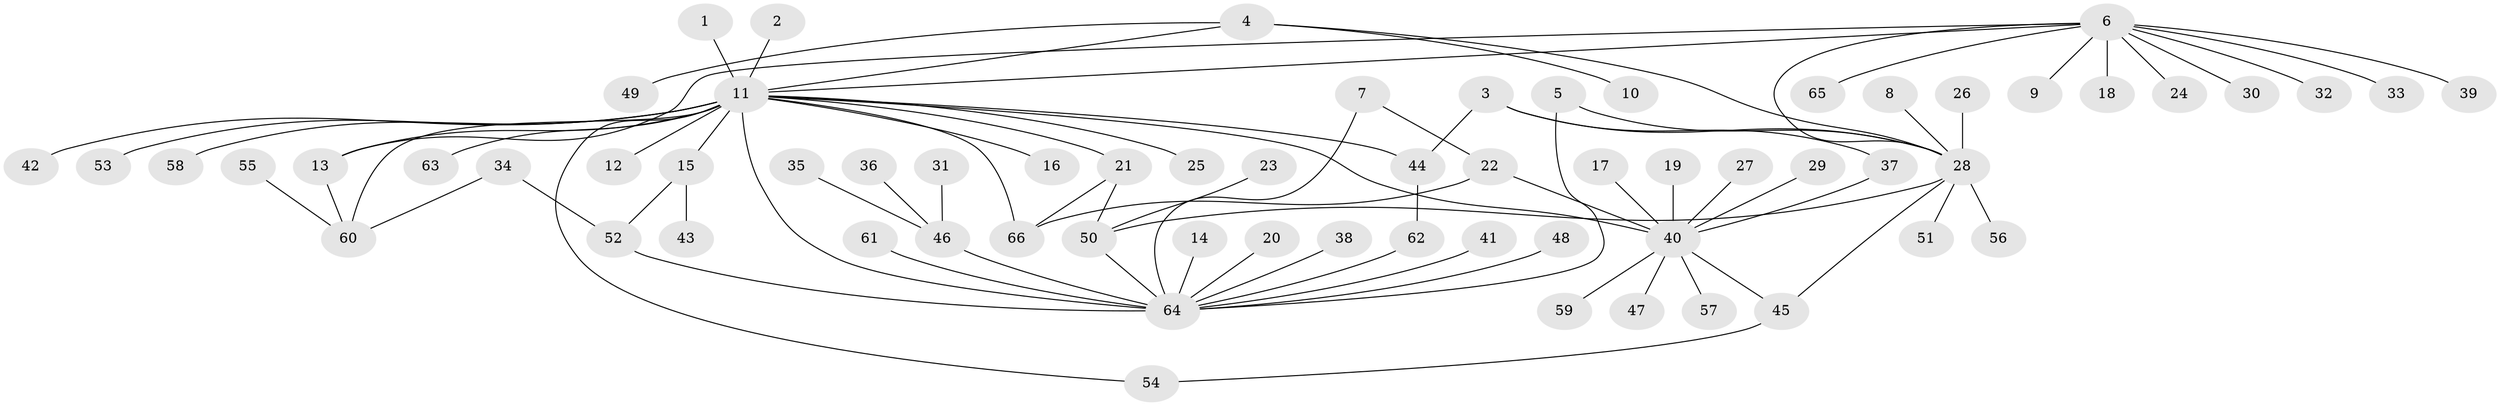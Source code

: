 // original degree distribution, {22: 0.009174311926605505, 1: 0.6146788990825688, 6: 0.027522935779816515, 17: 0.009174311926605505, 3: 0.11926605504587157, 4: 0.03669724770642202, 2: 0.14678899082568808, 12: 0.027522935779816515, 5: 0.009174311926605505}
// Generated by graph-tools (version 1.1) at 2025/36/03/04/25 23:36:55]
// undirected, 66 vertices, 81 edges
graph export_dot {
  node [color=gray90,style=filled];
  1;
  2;
  3;
  4;
  5;
  6;
  7;
  8;
  9;
  10;
  11;
  12;
  13;
  14;
  15;
  16;
  17;
  18;
  19;
  20;
  21;
  22;
  23;
  24;
  25;
  26;
  27;
  28;
  29;
  30;
  31;
  32;
  33;
  34;
  35;
  36;
  37;
  38;
  39;
  40;
  41;
  42;
  43;
  44;
  45;
  46;
  47;
  48;
  49;
  50;
  51;
  52;
  53;
  54;
  55;
  56;
  57;
  58;
  59;
  60;
  61;
  62;
  63;
  64;
  65;
  66;
  1 -- 11 [weight=1.0];
  2 -- 11 [weight=1.0];
  3 -- 28 [weight=1.0];
  3 -- 37 [weight=1.0];
  3 -- 44 [weight=1.0];
  4 -- 10 [weight=1.0];
  4 -- 11 [weight=1.0];
  4 -- 28 [weight=1.0];
  4 -- 49 [weight=1.0];
  5 -- 28 [weight=1.0];
  5 -- 64 [weight=1.0];
  6 -- 9 [weight=1.0];
  6 -- 11 [weight=1.0];
  6 -- 13 [weight=1.0];
  6 -- 18 [weight=1.0];
  6 -- 24 [weight=1.0];
  6 -- 28 [weight=1.0];
  6 -- 30 [weight=1.0];
  6 -- 32 [weight=1.0];
  6 -- 33 [weight=1.0];
  6 -- 39 [weight=1.0];
  6 -- 65 [weight=1.0];
  7 -- 22 [weight=1.0];
  7 -- 64 [weight=1.0];
  8 -- 28 [weight=1.0];
  11 -- 12 [weight=1.0];
  11 -- 13 [weight=1.0];
  11 -- 15 [weight=1.0];
  11 -- 16 [weight=1.0];
  11 -- 21 [weight=1.0];
  11 -- 25 [weight=1.0];
  11 -- 40 [weight=1.0];
  11 -- 42 [weight=1.0];
  11 -- 44 [weight=1.0];
  11 -- 53 [weight=1.0];
  11 -- 54 [weight=1.0];
  11 -- 58 [weight=1.0];
  11 -- 60 [weight=1.0];
  11 -- 63 [weight=1.0];
  11 -- 64 [weight=1.0];
  11 -- 66 [weight=1.0];
  13 -- 60 [weight=1.0];
  14 -- 64 [weight=1.0];
  15 -- 43 [weight=1.0];
  15 -- 52 [weight=1.0];
  17 -- 40 [weight=1.0];
  19 -- 40 [weight=1.0];
  20 -- 64 [weight=1.0];
  21 -- 50 [weight=1.0];
  21 -- 66 [weight=1.0];
  22 -- 40 [weight=1.0];
  22 -- 66 [weight=1.0];
  23 -- 50 [weight=1.0];
  26 -- 28 [weight=1.0];
  27 -- 40 [weight=1.0];
  28 -- 45 [weight=1.0];
  28 -- 50 [weight=1.0];
  28 -- 51 [weight=1.0];
  28 -- 56 [weight=1.0];
  29 -- 40 [weight=1.0];
  31 -- 46 [weight=1.0];
  34 -- 52 [weight=1.0];
  34 -- 60 [weight=1.0];
  35 -- 46 [weight=1.0];
  36 -- 46 [weight=1.0];
  37 -- 40 [weight=1.0];
  38 -- 64 [weight=1.0];
  40 -- 45 [weight=1.0];
  40 -- 47 [weight=1.0];
  40 -- 57 [weight=1.0];
  40 -- 59 [weight=1.0];
  41 -- 64 [weight=1.0];
  44 -- 62 [weight=1.0];
  45 -- 54 [weight=1.0];
  46 -- 64 [weight=1.0];
  48 -- 64 [weight=1.0];
  50 -- 64 [weight=1.0];
  52 -- 64 [weight=1.0];
  55 -- 60 [weight=1.0];
  61 -- 64 [weight=2.0];
  62 -- 64 [weight=1.0];
}
